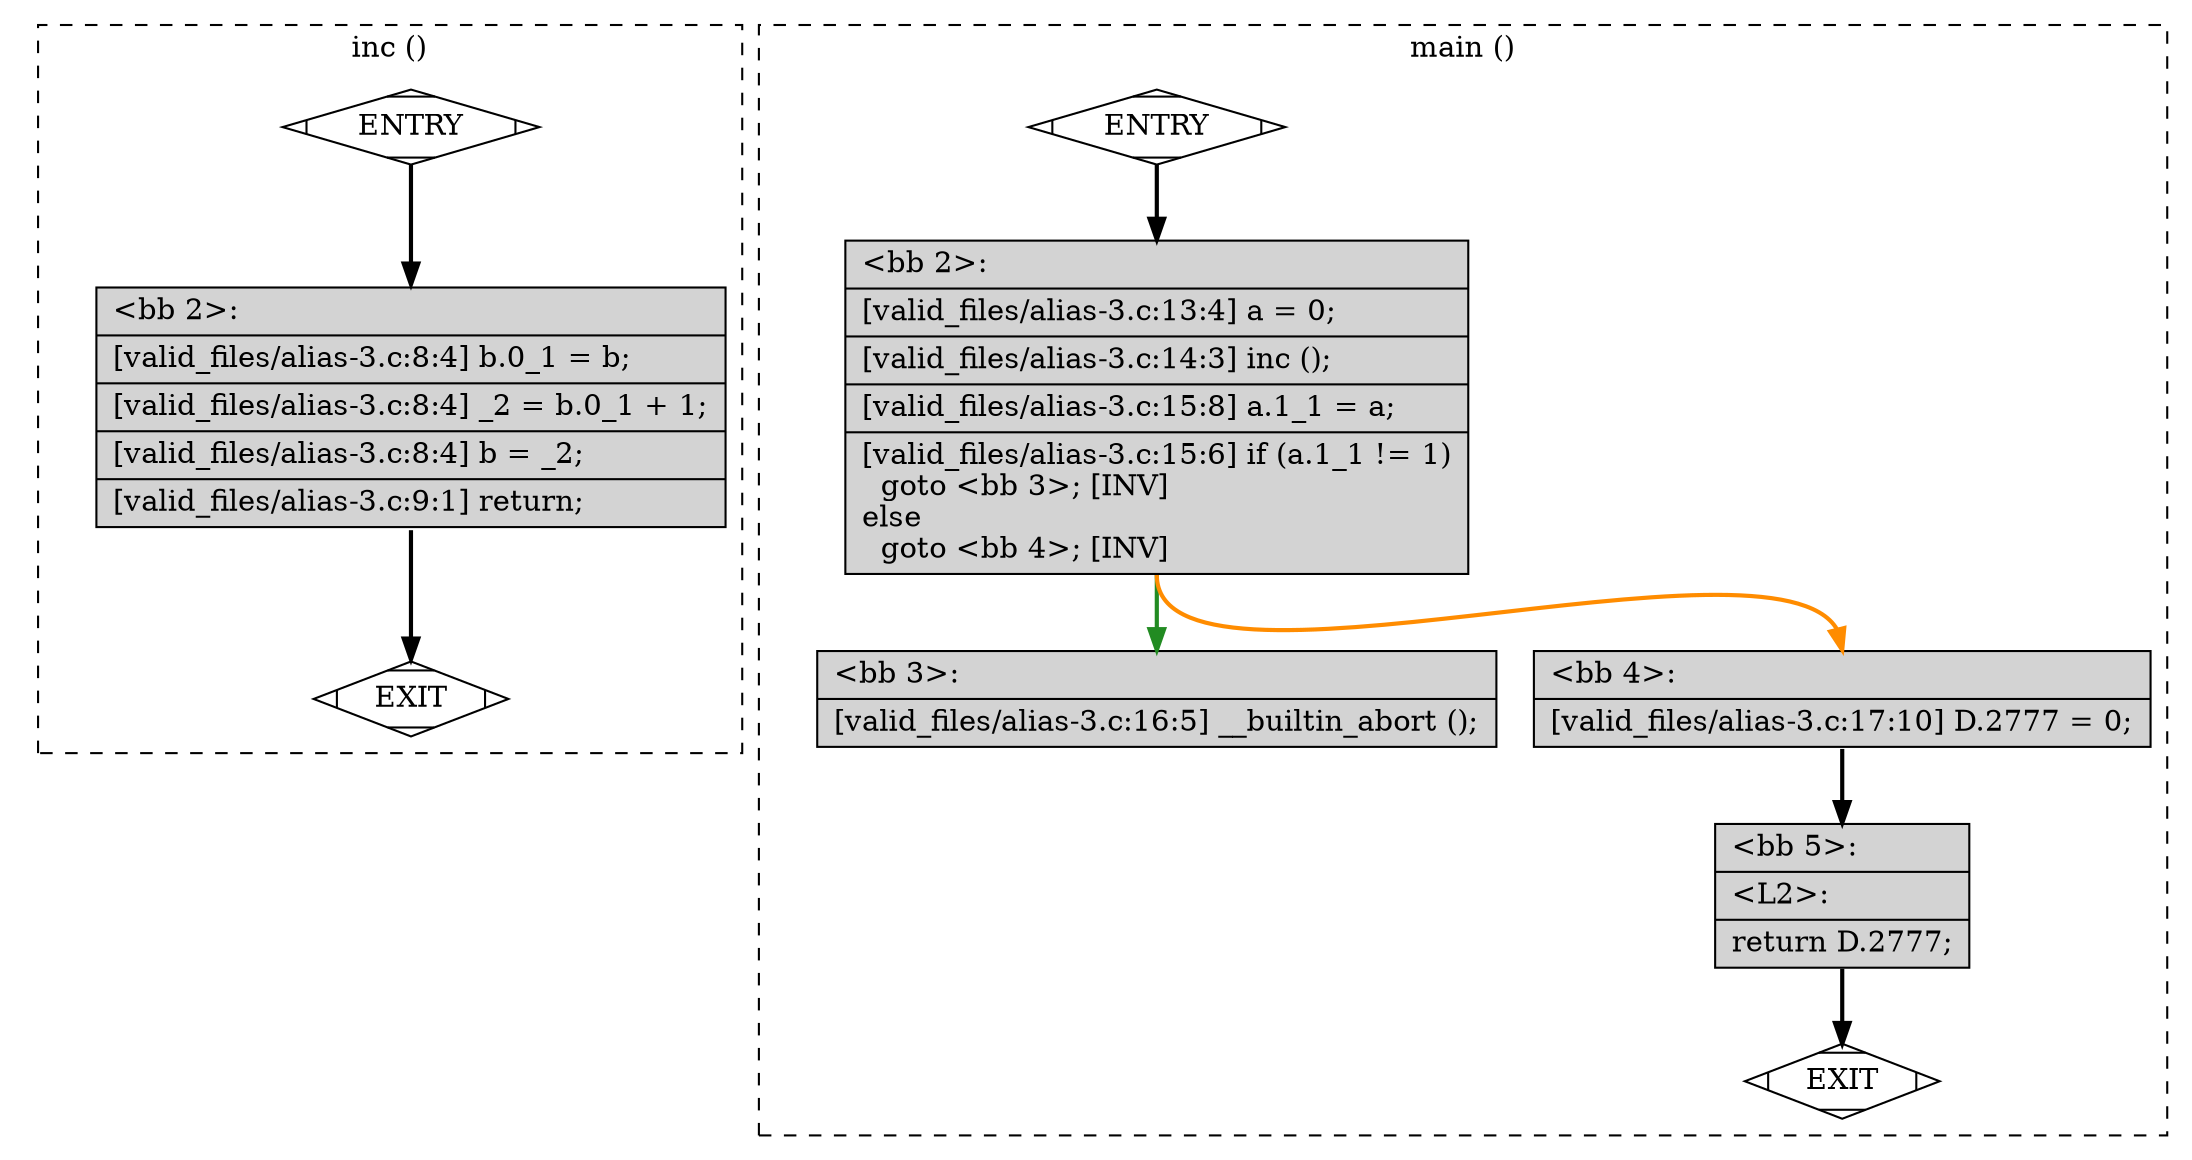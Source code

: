 digraph "a-alias-3.c.015t.cfg" {
overlap=false;
subgraph "cluster_inc" {
	style="dashed";
	color="black";
	label="inc ()";
	fn_0_basic_block_0 [shape=Mdiamond,style=filled,fillcolor=white,label="ENTRY"];

	fn_0_basic_block_1 [shape=Mdiamond,style=filled,fillcolor=white,label="EXIT"];

	fn_0_basic_block_2 [shape=record,style=filled,fillcolor=lightgrey,label="{\<bb\ 2\>:\l\
|[valid_files/alias-3.c:8:4]\ b.0_1\ =\ b;\l\
|[valid_files/alias-3.c:8:4]\ _2\ =\ b.0_1\ +\ 1;\l\
|[valid_files/alias-3.c:8:4]\ b\ =\ _2;\l\
|[valid_files/alias-3.c:9:1]\ return;\l\
}"];

	fn_0_basic_block_0:s -> fn_0_basic_block_2:n [style="solid,bold",color=black,weight=100,constraint=true];
	fn_0_basic_block_2:s -> fn_0_basic_block_1:n [style="solid,bold",color=black,weight=10,constraint=true];
	fn_0_basic_block_0:s -> fn_0_basic_block_1:n [style="invis",constraint=true];
}
subgraph "cluster_main" {
	style="dashed";
	color="black";
	label="main ()";
	fn_1_basic_block_0 [shape=Mdiamond,style=filled,fillcolor=white,label="ENTRY"];

	fn_1_basic_block_1 [shape=Mdiamond,style=filled,fillcolor=white,label="EXIT"];

	fn_1_basic_block_2 [shape=record,style=filled,fillcolor=lightgrey,label="{\<bb\ 2\>:\l\
|[valid_files/alias-3.c:13:4]\ a\ =\ 0;\l\
|[valid_files/alias-3.c:14:3]\ inc\ ();\l\
|[valid_files/alias-3.c:15:8]\ a.1_1\ =\ a;\l\
|[valid_files/alias-3.c:15:6]\ if\ (a.1_1\ !=\ 1)\l\
\ \ goto\ \<bb\ 3\>;\ [INV]\l\
else\l\
\ \ goto\ \<bb\ 4\>;\ [INV]\l\
}"];

	fn_1_basic_block_3 [shape=record,style=filled,fillcolor=lightgrey,label="{\<bb\ 3\>:\l\
|[valid_files/alias-3.c:16:5]\ __builtin_abort\ ();\l\
}"];

	fn_1_basic_block_4 [shape=record,style=filled,fillcolor=lightgrey,label="{\<bb\ 4\>:\l\
|[valid_files/alias-3.c:17:10]\ D.2777\ =\ 0;\l\
}"];

	fn_1_basic_block_5 [shape=record,style=filled,fillcolor=lightgrey,label="{\<bb\ 5\>:\l\
|\<L2\>:\l\
|return\ D.2777;\l\
}"];

	fn_1_basic_block_0:s -> fn_1_basic_block_2:n [style="solid,bold",color=black,weight=100,constraint=true];
	fn_1_basic_block_2:s -> fn_1_basic_block_3:n [style="solid,bold",color=forestgreen,weight=10,constraint=true];
	fn_1_basic_block_2:s -> fn_1_basic_block_4:n [style="solid,bold",color=darkorange,weight=10,constraint=true];
	fn_1_basic_block_4:s -> fn_1_basic_block_5:n [style="solid,bold",color=black,weight=100,constraint=true];
	fn_1_basic_block_5:s -> fn_1_basic_block_1:n [style="solid,bold",color=black,weight=10,constraint=true];
	fn_1_basic_block_0:s -> fn_1_basic_block_1:n [style="invis",constraint=true];
}
}
